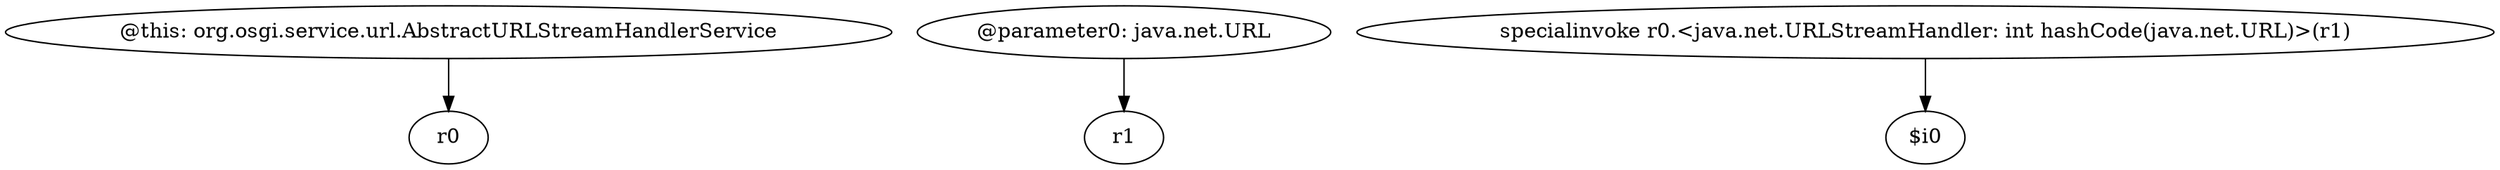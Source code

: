 digraph g {
0[label="@this: org.osgi.service.url.AbstractURLStreamHandlerService"]
1[label="r0"]
0->1[label=""]
2[label="@parameter0: java.net.URL"]
3[label="r1"]
2->3[label=""]
4[label="specialinvoke r0.<java.net.URLStreamHandler: int hashCode(java.net.URL)>(r1)"]
5[label="$i0"]
4->5[label=""]
}